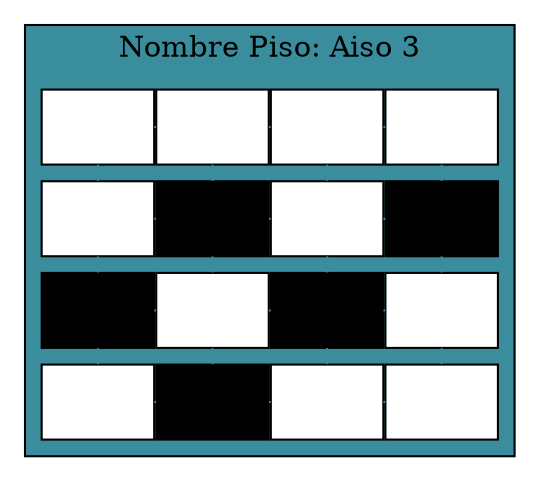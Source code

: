
        digraph L{
            node[shape=box fillcolor="#FFEDBB" style=filled]
            nodesep=0.02;
            ranksep=0.02;
            subgraph cluster_p{
                label ="Nombre Piso: Aiso 3"
                bgcolor="#398D9C"
                edge[dir="none"]//permite poner flechas para ambos lados
                
                        nodo1_1[label="",fillcolor=white,group=0]
                        nodo1_2[label="",fillcolor=white,group=0]
                        nodo1_3[label="",fillcolor=white,group=0]
                        nodo1_4[label="",fillcolor=white,group=0]
                        nodo2_1[label="",fillcolor=white,group=0]
                        nodo2_2[label="",fillcolor=black,group=0]
                        nodo2_3[label="",fillcolor=white,group=0]
                        nodo2_4[label="",fillcolor=black,group=0]
                        nodo3_1[label="",fillcolor=black,group=0]
                        nodo3_2[label="",fillcolor=white,group=0]
                        nodo3_3[label="",fillcolor=black,group=0]
                        nodo3_4[label="",fillcolor=white,group=0]
                        nodo4_1[label="",fillcolor=white,group=0]
                        nodo4_2[label="",fillcolor=black,group=0]
                        nodo4_3[label="",fillcolor=white,group=0]
                        nodo4_4[label="",fillcolor=white,group=0]
                        nodo1_1->nodo1_2[dir=none color="#398D9C"]
                    
                        nodo1_2->nodo1_3[dir=none color="#398D9C"]
                    
                        nodo1_3->nodo1_4[dir=none color="#398D9C"]
                    
                        nodo2_1->nodo2_2[dir=none color="#398D9C"]
                    
                        nodo2_2->nodo2_3[dir=none color="#398D9C"]
                    
                        nodo2_3->nodo2_4[dir=none color="#398D9C"]
                    
                        nodo3_1->nodo3_2[dir=none color="#398D9C"]
                    
                        nodo3_2->nodo3_3[dir=none color="#398D9C"]
                    
                        nodo3_3->nodo3_4[dir=none color="#398D9C"]
                    
                        nodo4_1->nodo4_2[dir=none color="#398D9C"]
                    
                        nodo4_2->nodo4_3[dir=none color="#398D9C"]
                    
                        nodo4_3->nodo4_4[dir=none color="#398D9C"]
                    
                {rank=same;
                    nodo1_1,
                    nodo1_2,
                    nodo1_3,
                    nodo1_4
                }    
            
                {rank=same;
                    nodo2_1,
                    nodo2_2,
                    nodo2_3,
                    nodo2_4
                }    
            
                {rank=same;
                    nodo3_1,
                    nodo3_2,
                    nodo3_3,
                    nodo3_4
                }    
            
                {rank=same;
                    nodo4_1,
                    nodo4_2,
                    nodo4_3,
                    nodo4_4
                }    
            
                    nodo1_1->nodo2_1[dir=none color="#398D9C"];
                
                    nodo2_1->nodo3_1[dir=none color="#398D9C"];
                
                    nodo3_1->nodo4_1[dir=none color="#398D9C"];
                
                    nodo1_2->nodo2_2[dir=none color="#398D9C"];
                
                    nodo2_2->nodo3_2[dir=none color="#398D9C"];
                
                    nodo3_2->nodo4_2[dir=none color="#398D9C"];
                
                    nodo1_3->nodo2_3[dir=none color="#398D9C"];
                
                    nodo2_3->nodo3_3[dir=none color="#398D9C"];
                
                    nodo3_3->nodo4_3[dir=none color="#398D9C"];
                
                    nodo1_4->nodo2_4[dir=none color="#398D9C"];
                
                    nodo2_4->nodo3_4[dir=none color="#398D9C"];
                
                    nodo3_4->nodo4_4[dir=none color="#398D9C"];
                
        
    }
}
            